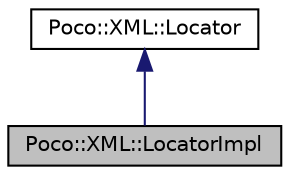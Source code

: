 digraph "Poco::XML::LocatorImpl"
{
 // LATEX_PDF_SIZE
  edge [fontname="Helvetica",fontsize="10",labelfontname="Helvetica",labelfontsize="10"];
  node [fontname="Helvetica",fontsize="10",shape=record];
  Node1 [label="Poco::XML::LocatorImpl",height=0.2,width=0.4,color="black", fillcolor="grey75", style="filled", fontcolor="black",tooltip="Provide an optional convenience implementation of Locator."];
  Node2 -> Node1 [dir="back",color="midnightblue",fontsize="10",style="solid"];
  Node2 [label="Poco::XML::Locator",height=0.2,width=0.4,color="black", fillcolor="white", style="filled",URL="$classPoco_1_1XML_1_1Locator.html",tooltip=" "];
}
